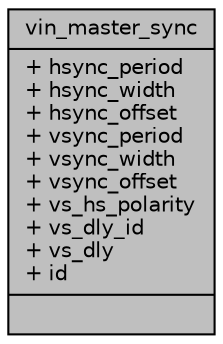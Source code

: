 digraph "vin_master_sync"
{
 // INTERACTIVE_SVG=YES
 // LATEX_PDF_SIZE
  bgcolor="transparent";
  edge [fontname="Helvetica",fontsize="10",labelfontname="Helvetica",labelfontsize="10"];
  node [fontname="Helvetica",fontsize="10",shape=record];
  Node1 [label="{vin_master_sync\n|+ hsync_period\l+ hsync_width\l+ hsync_offset\l+ vsync_period\l+ vsync_width\l+ vsync_offset\l+ vs_hs_polarity\l+ vs_dly_id\l+ vs_dly\l+ id\l|}",height=0.2,width=0.4,color="black", fillcolor="grey75", style="filled", fontcolor="black",tooltip=" "];
}
